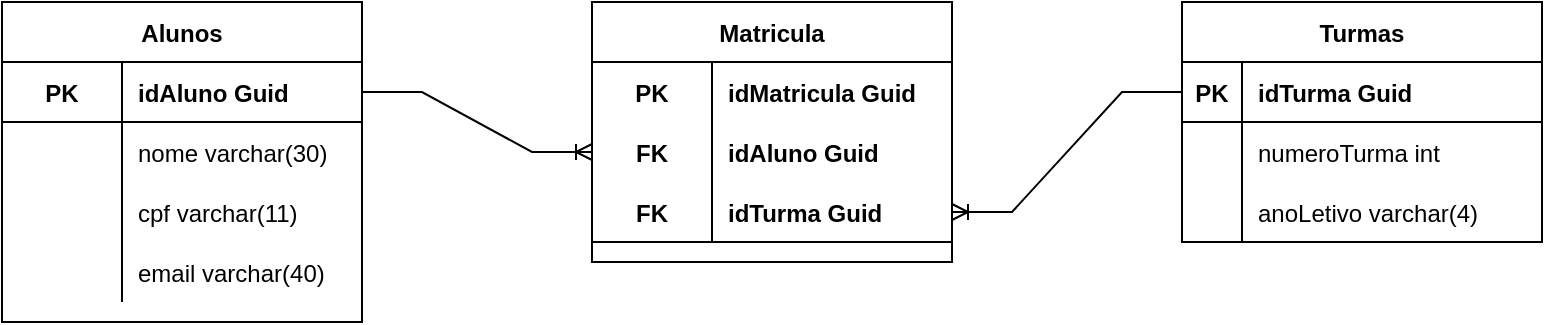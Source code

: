 <mxfile version="17.2.1" type="device" pages="3"><diagram id="mhzVdZwAnIA5sFsLBXaV" name="Lógico"><mxGraphModel dx="1422" dy="754" grid="1" gridSize="10" guides="1" tooltips="1" connect="1" arrows="1" fold="1" page="1" pageScale="1" pageWidth="850" pageHeight="1100" math="0" shadow="0"><root><mxCell id="0"/><mxCell id="1" parent="0"/><mxCell id="DSo4J1-g9rfxR4JKpjTP-1" value="Turmas" style="shape=table;startSize=30;container=1;collapsible=1;childLayout=tableLayout;fixedRows=1;rowLines=0;fontStyle=1;align=center;resizeLast=1;" vertex="1" parent="1"><mxGeometry x="630" y="40" width="180" height="120" as="geometry"/></mxCell><mxCell id="DSo4J1-g9rfxR4JKpjTP-2" value="" style="shape=tableRow;horizontal=0;startSize=0;swimlaneHead=0;swimlaneBody=0;fillColor=none;collapsible=0;dropTarget=0;points=[[0,0.5],[1,0.5]];portConstraint=eastwest;top=0;left=0;right=0;bottom=1;" vertex="1" parent="DSo4J1-g9rfxR4JKpjTP-1"><mxGeometry y="30" width="180" height="30" as="geometry"/></mxCell><mxCell id="DSo4J1-g9rfxR4JKpjTP-3" value="PK" style="shape=partialRectangle;connectable=0;fillColor=none;top=0;left=0;bottom=0;right=0;fontStyle=1;overflow=hidden;" vertex="1" parent="DSo4J1-g9rfxR4JKpjTP-2"><mxGeometry width="30" height="30" as="geometry"><mxRectangle width="30" height="30" as="alternateBounds"/></mxGeometry></mxCell><mxCell id="DSo4J1-g9rfxR4JKpjTP-4" value="idTurma Guid" style="shape=partialRectangle;connectable=0;fillColor=none;top=0;left=0;bottom=0;right=0;align=left;spacingLeft=6;fontStyle=1;overflow=hidden;" vertex="1" parent="DSo4J1-g9rfxR4JKpjTP-2"><mxGeometry x="30" width="150" height="30" as="geometry"><mxRectangle width="150" height="30" as="alternateBounds"/></mxGeometry></mxCell><mxCell id="DSo4J1-g9rfxR4JKpjTP-5" value="" style="shape=tableRow;horizontal=0;startSize=0;swimlaneHead=0;swimlaneBody=0;fillColor=none;collapsible=0;dropTarget=0;points=[[0,0.5],[1,0.5]];portConstraint=eastwest;top=0;left=0;right=0;bottom=0;" vertex="1" parent="DSo4J1-g9rfxR4JKpjTP-1"><mxGeometry y="60" width="180" height="30" as="geometry"/></mxCell><mxCell id="DSo4J1-g9rfxR4JKpjTP-6" value="" style="shape=partialRectangle;connectable=0;fillColor=none;top=0;left=0;bottom=0;right=0;editable=1;overflow=hidden;" vertex="1" parent="DSo4J1-g9rfxR4JKpjTP-5"><mxGeometry width="30" height="30" as="geometry"><mxRectangle width="30" height="30" as="alternateBounds"/></mxGeometry></mxCell><mxCell id="DSo4J1-g9rfxR4JKpjTP-7" value="numeroTurma int" style="shape=partialRectangle;connectable=0;fillColor=none;top=0;left=0;bottom=0;right=0;align=left;spacingLeft=6;overflow=hidden;" vertex="1" parent="DSo4J1-g9rfxR4JKpjTP-5"><mxGeometry x="30" width="150" height="30" as="geometry"><mxRectangle width="150" height="30" as="alternateBounds"/></mxGeometry></mxCell><mxCell id="DSo4J1-g9rfxR4JKpjTP-8" value="" style="shape=tableRow;horizontal=0;startSize=0;swimlaneHead=0;swimlaneBody=0;fillColor=none;collapsible=0;dropTarget=0;points=[[0,0.5],[1,0.5]];portConstraint=eastwest;top=0;left=0;right=0;bottom=0;" vertex="1" parent="DSo4J1-g9rfxR4JKpjTP-1"><mxGeometry y="90" width="180" height="30" as="geometry"/></mxCell><mxCell id="DSo4J1-g9rfxR4JKpjTP-9" value="" style="shape=partialRectangle;connectable=0;fillColor=none;top=0;left=0;bottom=0;right=0;editable=1;overflow=hidden;" vertex="1" parent="DSo4J1-g9rfxR4JKpjTP-8"><mxGeometry width="30" height="30" as="geometry"><mxRectangle width="30" height="30" as="alternateBounds"/></mxGeometry></mxCell><mxCell id="DSo4J1-g9rfxR4JKpjTP-10" value="anoLetivo varchar(4)" style="shape=partialRectangle;connectable=0;fillColor=none;top=0;left=0;bottom=0;right=0;align=left;spacingLeft=6;overflow=hidden;" vertex="1" parent="DSo4J1-g9rfxR4JKpjTP-8"><mxGeometry x="30" width="150" height="30" as="geometry"><mxRectangle width="150" height="30" as="alternateBounds"/></mxGeometry></mxCell><mxCell id="DSo4J1-g9rfxR4JKpjTP-14" value="Alunos" style="shape=table;startSize=30;container=1;collapsible=1;childLayout=tableLayout;fixedRows=1;rowLines=0;fontStyle=1;align=center;resizeLast=1;" vertex="1" parent="1"><mxGeometry x="40" y="40" width="180" height="160" as="geometry"/></mxCell><mxCell id="DSo4J1-g9rfxR4JKpjTP-18" value="" style="shape=tableRow;horizontal=0;startSize=0;swimlaneHead=0;swimlaneBody=0;fillColor=none;collapsible=0;dropTarget=0;points=[[0,0.5],[1,0.5]];portConstraint=eastwest;top=0;left=0;right=0;bottom=1;" vertex="1" parent="DSo4J1-g9rfxR4JKpjTP-14"><mxGeometry y="30" width="180" height="30" as="geometry"/></mxCell><mxCell id="DSo4J1-g9rfxR4JKpjTP-19" value="PK" style="shape=partialRectangle;connectable=0;fillColor=none;top=0;left=0;bottom=0;right=0;fontStyle=1;overflow=hidden;" vertex="1" parent="DSo4J1-g9rfxR4JKpjTP-18"><mxGeometry width="60" height="30" as="geometry"><mxRectangle width="60" height="30" as="alternateBounds"/></mxGeometry></mxCell><mxCell id="DSo4J1-g9rfxR4JKpjTP-20" value="idAluno Guid" style="shape=partialRectangle;connectable=0;fillColor=none;top=0;left=0;bottom=0;right=0;align=left;spacingLeft=6;fontStyle=1;overflow=hidden;" vertex="1" parent="DSo4J1-g9rfxR4JKpjTP-18"><mxGeometry x="60" width="120" height="30" as="geometry"><mxRectangle width="120" height="30" as="alternateBounds"/></mxGeometry></mxCell><mxCell id="DSo4J1-g9rfxR4JKpjTP-21" value="" style="shape=tableRow;horizontal=0;startSize=0;swimlaneHead=0;swimlaneBody=0;fillColor=none;collapsible=0;dropTarget=0;points=[[0,0.5],[1,0.5]];portConstraint=eastwest;top=0;left=0;right=0;bottom=0;" vertex="1" parent="DSo4J1-g9rfxR4JKpjTP-14"><mxGeometry y="60" width="180" height="30" as="geometry"/></mxCell><mxCell id="DSo4J1-g9rfxR4JKpjTP-22" value="" style="shape=partialRectangle;connectable=0;fillColor=none;top=0;left=0;bottom=0;right=0;editable=1;overflow=hidden;" vertex="1" parent="DSo4J1-g9rfxR4JKpjTP-21"><mxGeometry width="60" height="30" as="geometry"><mxRectangle width="60" height="30" as="alternateBounds"/></mxGeometry></mxCell><mxCell id="DSo4J1-g9rfxR4JKpjTP-23" value="nome varchar(30)" style="shape=partialRectangle;connectable=0;fillColor=none;top=0;left=0;bottom=0;right=0;align=left;spacingLeft=6;overflow=hidden;" vertex="1" parent="DSo4J1-g9rfxR4JKpjTP-21"><mxGeometry x="60" width="120" height="30" as="geometry"><mxRectangle width="120" height="30" as="alternateBounds"/></mxGeometry></mxCell><mxCell id="DSo4J1-g9rfxR4JKpjTP-24" value="" style="shape=tableRow;horizontal=0;startSize=0;swimlaneHead=0;swimlaneBody=0;fillColor=none;collapsible=0;dropTarget=0;points=[[0,0.5],[1,0.5]];portConstraint=eastwest;top=0;left=0;right=0;bottom=0;" vertex="1" parent="DSo4J1-g9rfxR4JKpjTP-14"><mxGeometry y="90" width="180" height="30" as="geometry"/></mxCell><mxCell id="DSo4J1-g9rfxR4JKpjTP-25" value="" style="shape=partialRectangle;connectable=0;fillColor=none;top=0;left=0;bottom=0;right=0;editable=1;overflow=hidden;" vertex="1" parent="DSo4J1-g9rfxR4JKpjTP-24"><mxGeometry width="60" height="30" as="geometry"><mxRectangle width="60" height="30" as="alternateBounds"/></mxGeometry></mxCell><mxCell id="DSo4J1-g9rfxR4JKpjTP-26" value="cpf varchar(11)" style="shape=partialRectangle;connectable=0;fillColor=none;top=0;left=0;bottom=0;right=0;align=left;spacingLeft=6;overflow=hidden;" vertex="1" parent="DSo4J1-g9rfxR4JKpjTP-24"><mxGeometry x="60" width="120" height="30" as="geometry"><mxRectangle width="120" height="30" as="alternateBounds"/></mxGeometry></mxCell><mxCell id="DSo4J1-g9rfxR4JKpjTP-27" style="shape=tableRow;horizontal=0;startSize=0;swimlaneHead=0;swimlaneBody=0;fillColor=none;collapsible=0;dropTarget=0;points=[[0,0.5],[1,0.5]];portConstraint=eastwest;top=0;left=0;right=0;bottom=0;" vertex="1" parent="DSo4J1-g9rfxR4JKpjTP-14"><mxGeometry y="120" width="180" height="30" as="geometry"/></mxCell><mxCell id="DSo4J1-g9rfxR4JKpjTP-28" style="shape=partialRectangle;connectable=0;fillColor=none;top=0;left=0;bottom=0;right=0;editable=1;overflow=hidden;" vertex="1" parent="DSo4J1-g9rfxR4JKpjTP-27"><mxGeometry width="60" height="30" as="geometry"><mxRectangle width="60" height="30" as="alternateBounds"/></mxGeometry></mxCell><mxCell id="DSo4J1-g9rfxR4JKpjTP-29" value="email varchar(40)" style="shape=partialRectangle;connectable=0;fillColor=none;top=0;left=0;bottom=0;right=0;align=left;spacingLeft=6;overflow=hidden;" vertex="1" parent="DSo4J1-g9rfxR4JKpjTP-27"><mxGeometry x="60" width="120" height="30" as="geometry"><mxRectangle width="120" height="30" as="alternateBounds"/></mxGeometry></mxCell><mxCell id="DSo4J1-g9rfxR4JKpjTP-33" value="Matricula" style="shape=table;startSize=30;container=1;collapsible=1;childLayout=tableLayout;fixedRows=1;rowLines=0;fontStyle=1;align=center;resizeLast=1;" vertex="1" parent="1"><mxGeometry x="335" y="40" width="180" height="130" as="geometry"/></mxCell><mxCell id="DSo4J1-g9rfxR4JKpjTP-34" value="" style="shape=tableRow;horizontal=0;startSize=0;swimlaneHead=0;swimlaneBody=0;fillColor=none;collapsible=0;dropTarget=0;points=[[0,0.5],[1,0.5]];portConstraint=eastwest;top=0;left=0;right=0;bottom=0;" vertex="1" parent="DSo4J1-g9rfxR4JKpjTP-33"><mxGeometry y="30" width="180" height="30" as="geometry"/></mxCell><mxCell id="DSo4J1-g9rfxR4JKpjTP-35" value="PK" style="shape=partialRectangle;connectable=0;fillColor=none;top=0;left=0;bottom=0;right=0;fontStyle=1;overflow=hidden;" vertex="1" parent="DSo4J1-g9rfxR4JKpjTP-34"><mxGeometry width="60" height="30" as="geometry"><mxRectangle width="60" height="30" as="alternateBounds"/></mxGeometry></mxCell><mxCell id="DSo4J1-g9rfxR4JKpjTP-36" value="idMatricula Guid" style="shape=partialRectangle;connectable=0;fillColor=none;top=0;left=0;bottom=0;right=0;align=left;spacingLeft=6;fontStyle=1;overflow=hidden;" vertex="1" parent="DSo4J1-g9rfxR4JKpjTP-34"><mxGeometry x="60" width="120" height="30" as="geometry"><mxRectangle width="120" height="30" as="alternateBounds"/></mxGeometry></mxCell><mxCell id="DSo4J1-g9rfxR4JKpjTP-49" style="shape=tableRow;horizontal=0;startSize=0;swimlaneHead=0;swimlaneBody=0;fillColor=none;collapsible=0;dropTarget=0;points=[[0,0.5],[1,0.5]];portConstraint=eastwest;top=0;left=0;right=0;bottom=0;" vertex="1" parent="DSo4J1-g9rfxR4JKpjTP-33"><mxGeometry y="60" width="180" height="30" as="geometry"/></mxCell><mxCell id="DSo4J1-g9rfxR4JKpjTP-50" value="FK" style="shape=partialRectangle;connectable=0;fillColor=none;top=0;left=0;bottom=0;right=0;fontStyle=1;overflow=hidden;" vertex="1" parent="DSo4J1-g9rfxR4JKpjTP-49"><mxGeometry width="60" height="30" as="geometry"><mxRectangle width="60" height="30" as="alternateBounds"/></mxGeometry></mxCell><mxCell id="DSo4J1-g9rfxR4JKpjTP-51" value="idAluno Guid" style="shape=partialRectangle;connectable=0;fillColor=none;top=0;left=0;bottom=0;right=0;align=left;spacingLeft=6;fontStyle=1;overflow=hidden;" vertex="1" parent="DSo4J1-g9rfxR4JKpjTP-49"><mxGeometry x="60" width="120" height="30" as="geometry"><mxRectangle width="120" height="30" as="alternateBounds"/></mxGeometry></mxCell><mxCell id="DSo4J1-g9rfxR4JKpjTP-37" value="" style="shape=tableRow;horizontal=0;startSize=0;swimlaneHead=0;swimlaneBody=0;fillColor=none;collapsible=0;dropTarget=0;points=[[0,0.5],[1,0.5]];portConstraint=eastwest;top=0;left=0;right=0;bottom=1;" vertex="1" parent="DSo4J1-g9rfxR4JKpjTP-33"><mxGeometry y="90" width="180" height="30" as="geometry"/></mxCell><mxCell id="DSo4J1-g9rfxR4JKpjTP-38" value="FK" style="shape=partialRectangle;connectable=0;fillColor=none;top=0;left=0;bottom=0;right=0;fontStyle=1;overflow=hidden;" vertex="1" parent="DSo4J1-g9rfxR4JKpjTP-37"><mxGeometry width="60" height="30" as="geometry"><mxRectangle width="60" height="30" as="alternateBounds"/></mxGeometry></mxCell><mxCell id="DSo4J1-g9rfxR4JKpjTP-39" value="idTurma Guid" style="shape=partialRectangle;connectable=0;fillColor=none;top=0;left=0;bottom=0;right=0;align=left;spacingLeft=6;fontStyle=1;overflow=hidden;" vertex="1" parent="DSo4J1-g9rfxR4JKpjTP-37"><mxGeometry x="60" width="120" height="30" as="geometry"><mxRectangle width="120" height="30" as="alternateBounds"/></mxGeometry></mxCell><mxCell id="tbdqAnnf1N-CktZfTnXU-1" value="" style="edgeStyle=entityRelationEdgeStyle;fontSize=12;html=1;endArrow=ERoneToMany;rounded=0;exitX=1;exitY=0.5;exitDx=0;exitDy=0;entryX=0;entryY=0.5;entryDx=0;entryDy=0;" edge="1" parent="1" source="DSo4J1-g9rfxR4JKpjTP-18" target="DSo4J1-g9rfxR4JKpjTP-49"><mxGeometry width="100" height="100" relative="1" as="geometry"><mxPoint x="370" y="330" as="sourcePoint"/><mxPoint x="470" y="230" as="targetPoint"/></mxGeometry></mxCell><mxCell id="tbdqAnnf1N-CktZfTnXU-2" value="" style="edgeStyle=entityRelationEdgeStyle;fontSize=12;html=1;endArrow=ERoneToMany;rounded=0;exitX=0;exitY=0.5;exitDx=0;exitDy=0;entryX=1;entryY=0.5;entryDx=0;entryDy=0;" edge="1" parent="1" source="DSo4J1-g9rfxR4JKpjTP-2" target="DSo4J1-g9rfxR4JKpjTP-37"><mxGeometry width="100" height="100" relative="1" as="geometry"><mxPoint x="560" y="220" as="sourcePoint"/><mxPoint x="700" y="250" as="targetPoint"/></mxGeometry></mxCell></root></mxGraphModel></diagram><diagram id="_X7qnC7DXK2kVAvcfVr0" name="Conceitual"><mxGraphModel dx="1422" dy="754" grid="1" gridSize="10" guides="1" tooltips="1" connect="1" arrows="1" fold="1" page="1" pageScale="1" pageWidth="850" pageHeight="1100" math="0" shadow="0"><root><mxCell id="0"/><mxCell id="1" parent="0"/><mxCell id="uUuxIMP0JVbwvKKrTRKi-5" style="edgeStyle=orthogonalEdgeStyle;rounded=0;orthogonalLoop=1;jettySize=auto;html=1;entryX=0;entryY=0.5;entryDx=0;entryDy=0;endArrow=none;endFill=0;" edge="1" parent="1" source="uUuxIMP0JVbwvKKrTRKi-1" target="uUuxIMP0JVbwvKKrTRKi-4"><mxGeometry relative="1" as="geometry"/></mxCell><mxCell id="uUuxIMP0JVbwvKKrTRKi-1" value="Aluno" style="rounded=0;whiteSpace=wrap;html=1;" vertex="1" parent="1"><mxGeometry x="80" y="40" width="120" height="60" as="geometry"/></mxCell><mxCell id="uUuxIMP0JVbwvKKrTRKi-6" style="edgeStyle=orthogonalEdgeStyle;rounded=0;orthogonalLoop=1;jettySize=auto;html=1;entryX=1;entryY=0.5;entryDx=0;entryDy=0;endArrow=none;endFill=0;" edge="1" parent="1" source="uUuxIMP0JVbwvKKrTRKi-2" target="uUuxIMP0JVbwvKKrTRKi-4"><mxGeometry relative="1" as="geometry"/></mxCell><mxCell id="uUuxIMP0JVbwvKKrTRKi-2" value="Turmas" style="rounded=0;whiteSpace=wrap;html=1;" vertex="1" parent="1"><mxGeometry x="520" y="40" width="120" height="60" as="geometry"/></mxCell><mxCell id="uUuxIMP0JVbwvKKrTRKi-4" value="possui" style="rhombus;whiteSpace=wrap;html=1;" vertex="1" parent="1"><mxGeometry x="320" y="30" width="80" height="80" as="geometry"/></mxCell><mxCell id="uUuxIMP0JVbwvKKrTRKi-7" value="N" style="text;html=1;strokeColor=none;fillColor=none;align=center;verticalAlign=middle;whiteSpace=wrap;rounded=0;" vertex="1" parent="1"><mxGeometry x="200" y="50" width="20" height="20" as="geometry"/></mxCell><mxCell id="uUuxIMP0JVbwvKKrTRKi-8" value="N" style="text;html=1;strokeColor=none;fillColor=none;align=center;verticalAlign=middle;whiteSpace=wrap;rounded=0;" vertex="1" parent="1"><mxGeometry x="500" y="50" width="20" height="20" as="geometry"/></mxCell></root></mxGraphModel></diagram><diagram id="fUZR1Cr7mA-phzPQBfD8" name="Page-3"><mxGraphModel dx="1422" dy="754" grid="1" gridSize="10" guides="1" tooltips="1" connect="1" arrows="1" fold="1" page="1" pageScale="1" pageWidth="850" pageHeight="1100" math="0" shadow="0"><root><mxCell id="0"/><mxCell id="1" parent="0"/></root></mxGraphModel></diagram></mxfile>